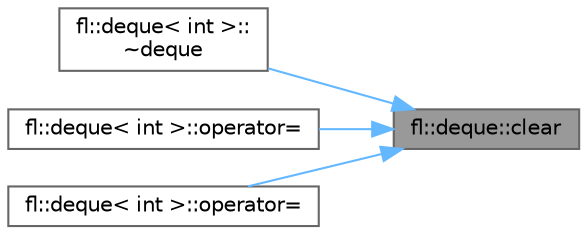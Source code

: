 digraph "fl::deque::clear"
{
 // INTERACTIVE_SVG=YES
 // LATEX_PDF_SIZE
  bgcolor="transparent";
  edge [fontname=Helvetica,fontsize=10,labelfontname=Helvetica,labelfontsize=10];
  node [fontname=Helvetica,fontsize=10,shape=box,height=0.2,width=0.4];
  rankdir="RL";
  Node1 [id="Node000001",label="fl::deque::clear",height=0.2,width=0.4,color="gray40", fillcolor="grey60", style="filled", fontcolor="black",tooltip=" "];
  Node1 -> Node2 [id="edge1_Node000001_Node000002",dir="back",color="steelblue1",style="solid",tooltip=" "];
  Node2 [id="Node000002",label="fl::deque\< int \>::\l~deque",height=0.2,width=0.4,color="grey40", fillcolor="white", style="filled",URL="$dc/dfe/classfl_1_1deque_ae911e0f4c0d22492bb11a657872e0f0e.html#ae911e0f4c0d22492bb11a657872e0f0e",tooltip=" "];
  Node1 -> Node3 [id="edge2_Node000001_Node000003",dir="back",color="steelblue1",style="solid",tooltip=" "];
  Node3 [id="Node000003",label="fl::deque\< int \>::operator=",height=0.2,width=0.4,color="grey40", fillcolor="white", style="filled",URL="$dc/dfe/classfl_1_1deque_a54e2041c96a721900395eb6cb0786686.html#a54e2041c96a721900395eb6cb0786686",tooltip=" "];
  Node1 -> Node4 [id="edge3_Node000001_Node000004",dir="back",color="steelblue1",style="solid",tooltip=" "];
  Node4 [id="Node000004",label="fl::deque\< int \>::operator=",height=0.2,width=0.4,color="grey40", fillcolor="white", style="filled",URL="$dc/dfe/classfl_1_1deque_ad28379687447c965d6730914aef32ffb.html#ad28379687447c965d6730914aef32ffb",tooltip=" "];
}

